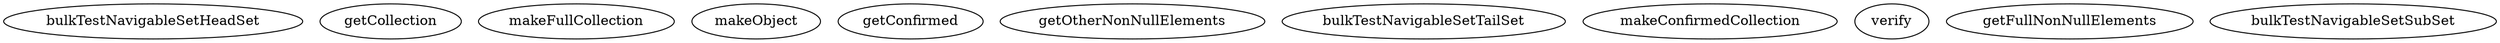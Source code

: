 digraph G {
bulkTestNavigableSetHeadSet;
getCollection;
makeFullCollection;
makeObject;
getConfirmed;
getOtherNonNullElements;
bulkTestNavigableSetTailSet;
makeConfirmedCollection;
verify;
getFullNonNullElements;
bulkTestNavigableSetSubSet;
}